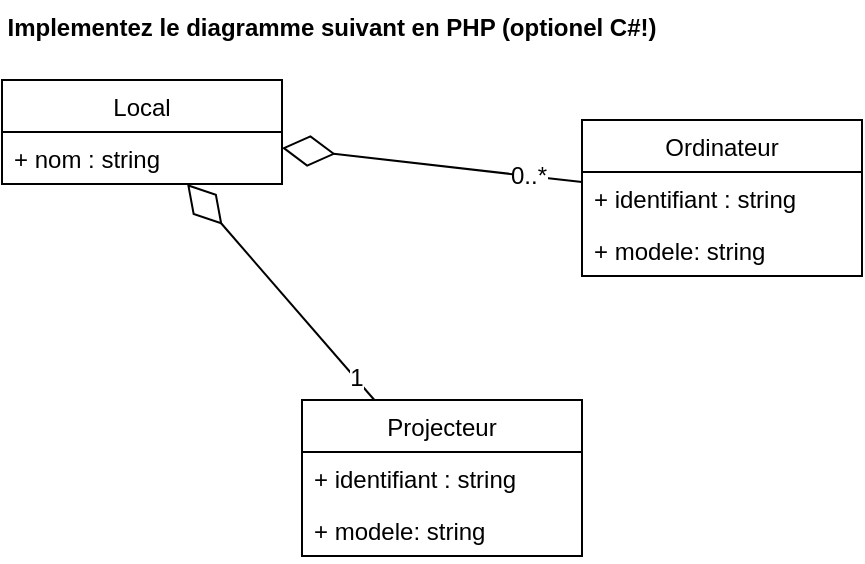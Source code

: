 <mxfile version="12.2.4" pages="1"><diagram id="BMQOlQ0FMxsikZse5LBe" name="Page-1"><mxGraphModel dx="507" dy="297" grid="1" gridSize="10" guides="1" tooltips="1" connect="1" arrows="1" fold="1" page="1" pageScale="1" pageWidth="850" pageHeight="1100" math="0" shadow="0"><root><mxCell id="0"/><mxCell id="1" parent="0"/><mxCell id="2" value="Local" style="swimlane;fontStyle=0;childLayout=stackLayout;horizontal=1;startSize=26;fillColor=none;horizontalStack=0;resizeParent=1;resizeParentMax=0;resizeLast=0;collapsible=1;marginBottom=0;" parent="1" vertex="1"><mxGeometry x="20" y="70" width="140" height="52" as="geometry"/></mxCell><mxCell id="3" value="+ nom : string" style="text;strokeColor=none;fillColor=none;align=left;verticalAlign=top;spacingLeft=4;spacingRight=4;overflow=hidden;rotatable=0;points=[[0,0.5],[1,0.5]];portConstraint=eastwest;" parent="2" vertex="1"><mxGeometry y="26" width="140" height="26" as="geometry"/></mxCell><mxCell id="4" value="Ordinateur" style="swimlane;fontStyle=0;childLayout=stackLayout;horizontal=1;startSize=26;fillColor=none;horizontalStack=0;resizeParent=1;resizeParentMax=0;resizeLast=0;collapsible=1;marginBottom=0;" parent="1" vertex="1"><mxGeometry x="310" y="90" width="140" height="78" as="geometry"/></mxCell><mxCell id="5" value="+ identifiant : string" style="text;strokeColor=none;fillColor=none;align=left;verticalAlign=top;spacingLeft=4;spacingRight=4;overflow=hidden;rotatable=0;points=[[0,0.5],[1,0.5]];portConstraint=eastwest;" parent="4" vertex="1"><mxGeometry y="26" width="140" height="26" as="geometry"/></mxCell><mxCell id="6" value="+ modele: string" style="text;strokeColor=none;fillColor=none;align=left;verticalAlign=top;spacingLeft=4;spacingRight=4;overflow=hidden;rotatable=0;points=[[0,0.5],[1,0.5]];portConstraint=eastwest;" parent="4" vertex="1"><mxGeometry y="52" width="140" height="26" as="geometry"/></mxCell><mxCell id="7" value="Projecteur" style="swimlane;fontStyle=0;childLayout=stackLayout;horizontal=1;startSize=26;fillColor=none;horizontalStack=0;resizeParent=1;resizeParentMax=0;resizeLast=0;collapsible=1;marginBottom=0;" parent="1" vertex="1"><mxGeometry x="170" y="230" width="140" height="78" as="geometry"/></mxCell><mxCell id="8" value="+ identifiant : string" style="text;strokeColor=none;fillColor=none;align=left;verticalAlign=top;spacingLeft=4;spacingRight=4;overflow=hidden;rotatable=0;points=[[0,0.5],[1,0.5]];portConstraint=eastwest;" parent="7" vertex="1"><mxGeometry y="26" width="140" height="26" as="geometry"/></mxCell><mxCell id="9" value="+ modele: string" style="text;strokeColor=none;fillColor=none;align=left;verticalAlign=top;spacingLeft=4;spacingRight=4;overflow=hidden;rotatable=0;points=[[0,0.5],[1,0.5]];portConstraint=eastwest;" parent="7" vertex="1"><mxGeometry y="52" width="140" height="26" as="geometry"/></mxCell><mxCell id="10" value="" style="endArrow=diamondThin;endFill=0;endSize=24;html=1;" parent="1" source="4" target="2" edge="1"><mxGeometry width="160" relative="1" as="geometry"><mxPoint x="20" y="330" as="sourcePoint"/><mxPoint x="180" y="330" as="targetPoint"/></mxGeometry></mxCell><mxCell id="15" value="0..*" style="text;html=1;resizable=0;points=[];align=center;verticalAlign=middle;labelBackgroundColor=#ffffff;" parent="10" vertex="1" connectable="0"><mxGeometry x="-0.634" relative="1" as="geometry"><mxPoint as="offset"/></mxGeometry></mxCell><mxCell id="11" value="" style="endArrow=diamondThin;endFill=0;endSize=24;html=1;" parent="1" source="7" target="2" edge="1"><mxGeometry width="160" relative="1" as="geometry"><mxPoint x="20" y="330" as="sourcePoint"/><mxPoint x="180" y="330" as="targetPoint"/></mxGeometry></mxCell><mxCell id="16" value="1" style="text;html=1;resizable=0;points=[];align=center;verticalAlign=middle;labelBackgroundColor=#ffffff;" parent="11" vertex="1" connectable="0"><mxGeometry x="-0.783" y="-1" relative="1" as="geometry"><mxPoint y="1" as="offset"/></mxGeometry></mxCell><mxCell id="13" value="Implementez le diagramme suivant en PHP (optionel C#!)" style="text;align=center;fontStyle=1;verticalAlign=middle;spacingLeft=3;spacingRight=3;strokeColor=none;rotatable=0;points=[[0,0.5],[1,0.5]];portConstraint=eastwest;" parent="1" vertex="1"><mxGeometry x="40" y="30" width="290" height="26" as="geometry"/></mxCell></root></mxGraphModel></diagram></mxfile>